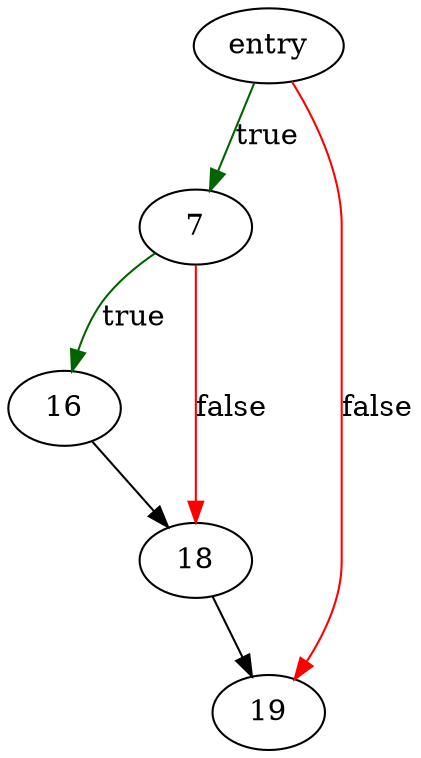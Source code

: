digraph "sqlite3BtreeLeave" {
	// Node definitions.
	1 [label=entry];
	7;
	16;
	18;
	19;

	// Edge definitions.
	1 -> 7 [
		color=darkgreen
		label=true
	];
	1 -> 19 [
		color=red
		label=false
	];
	7 -> 16 [
		color=darkgreen
		label=true
	];
	7 -> 18 [
		color=red
		label=false
	];
	16 -> 18;
	18 -> 19;
}